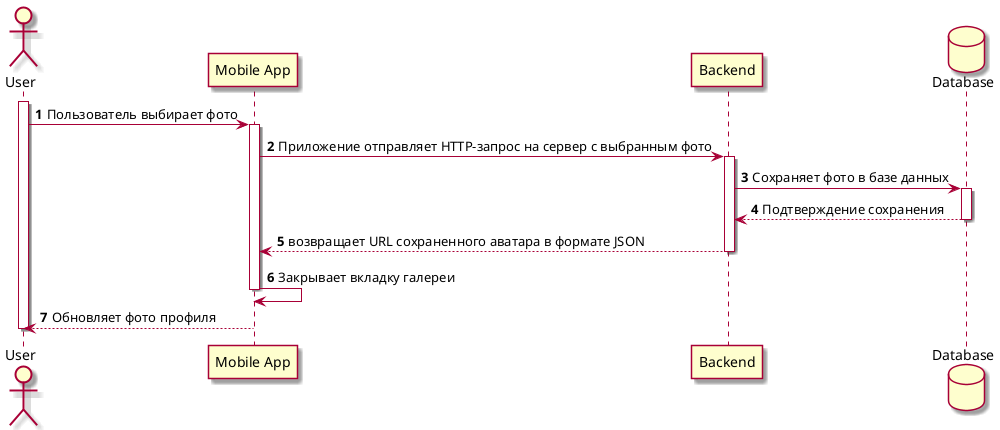 @startuml

skin rose

autonumber

actor User
participant "Mobile App" as App
participant "Backend" as Backend
database "Database" as DB

activate User
User -> App : Пользователь выбирает фото

activate App
App -> Backend : Приложение отправляет HTTP-запрос на сервер с выбранным фото

activate Backend
Backend -> DB : Сохраняет фото в базе данных 

activate DB
DB --> Backend : Подтверждение сохранения
deactivate DB
Backend --> App : возвращает URL сохраненного аватара в формате JSON
deactivate Backend
App -> App : Закрывает вкладку галереи 
deactivate App
App --> User : Обновляет фото профиля
deactivate User
@enduml